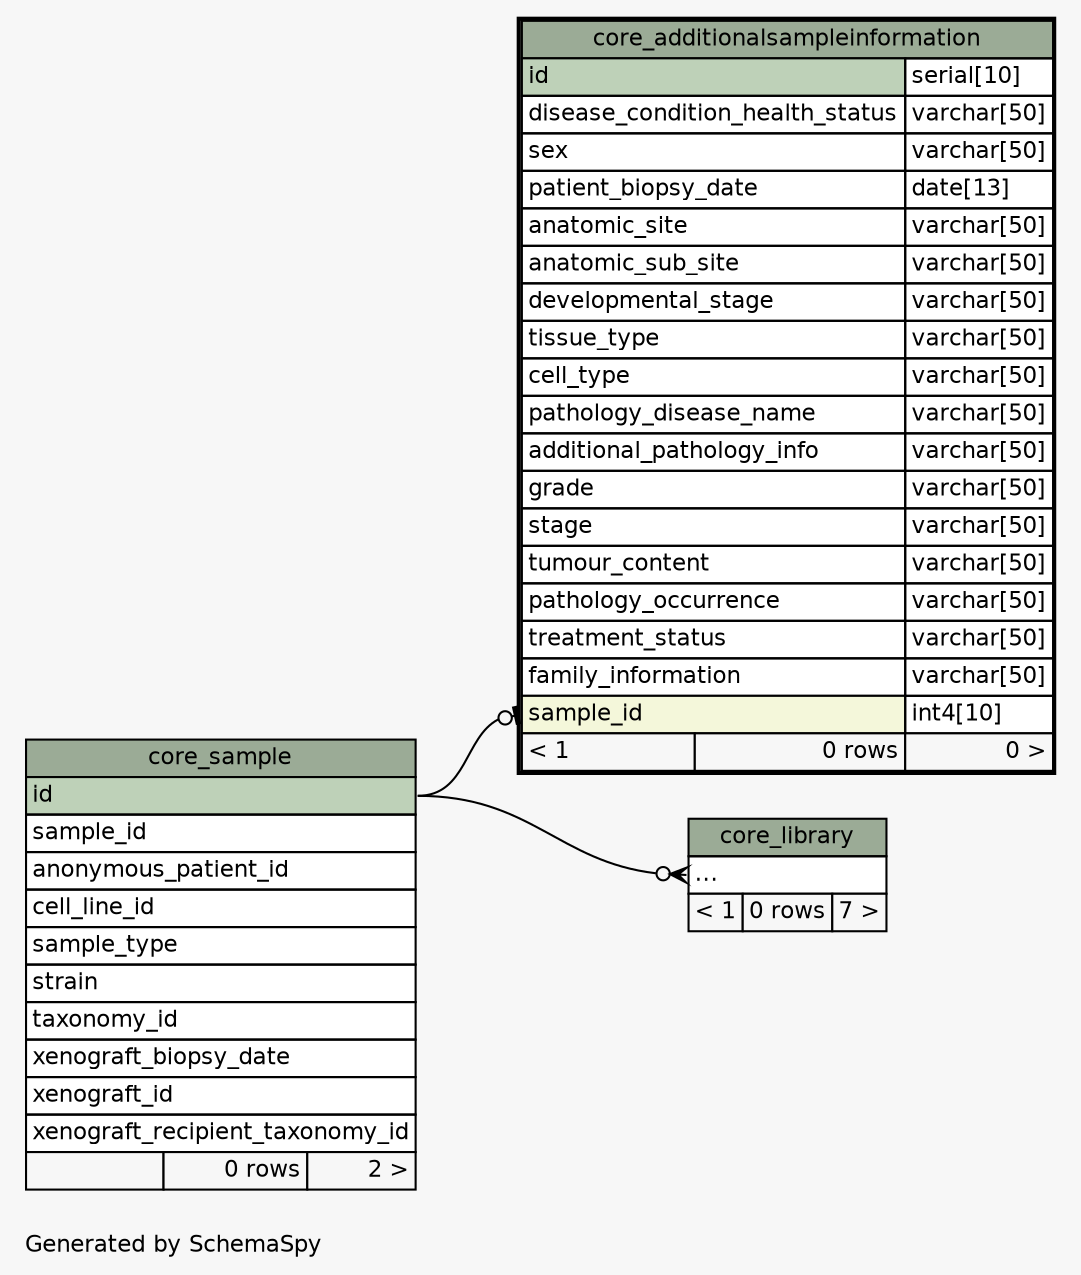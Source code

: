 // dot 2.36.0 on Mac OS X 10.9.5
// SchemaSpy rev 590
digraph "twoDegreesRelationshipsDiagram" {
  graph [
    rankdir="RL"
    bgcolor="#f7f7f7"
    label="\nGenerated by SchemaSpy"
    labeljust="l"
    nodesep="0.18"
    ranksep="0.46"
    fontname="Helvetica"
    fontsize="11"
  ];
  node [
    fontname="Helvetica"
    fontsize="11"
    shape="plaintext"
  ];
  edge [
    arrowsize="0.8"
  ];
  "core_additionalsampleinformation":"sample_id":w -> "core_sample":"id":e [arrowhead=none dir=back arrowtail=teeodot];
  "core_library":"elipses":w -> "core_sample":"id":e [arrowhead=none dir=back arrowtail=crowodot];
  "core_additionalsampleinformation" [
    label=<
    <TABLE BORDER="2" CELLBORDER="1" CELLSPACING="0" BGCOLOR="#ffffff">
      <TR><TD COLSPAN="3" BGCOLOR="#9bab96" ALIGN="CENTER">core_additionalsampleinformation</TD></TR>
      <TR><TD PORT="id" COLSPAN="2" BGCOLOR="#bed1b8" ALIGN="LEFT">id</TD><TD PORT="id.type" ALIGN="LEFT">serial[10]</TD></TR>
      <TR><TD PORT="disease_condition_health_status" COLSPAN="2" ALIGN="LEFT">disease_condition_health_status</TD><TD PORT="disease_condition_health_status.type" ALIGN="LEFT">varchar[50]</TD></TR>
      <TR><TD PORT="sex" COLSPAN="2" ALIGN="LEFT">sex</TD><TD PORT="sex.type" ALIGN="LEFT">varchar[50]</TD></TR>
      <TR><TD PORT="patient_biopsy_date" COLSPAN="2" ALIGN="LEFT">patient_biopsy_date</TD><TD PORT="patient_biopsy_date.type" ALIGN="LEFT">date[13]</TD></TR>
      <TR><TD PORT="anatomic_site" COLSPAN="2" ALIGN="LEFT">anatomic_site</TD><TD PORT="anatomic_site.type" ALIGN="LEFT">varchar[50]</TD></TR>
      <TR><TD PORT="anatomic_sub_site" COLSPAN="2" ALIGN="LEFT">anatomic_sub_site</TD><TD PORT="anatomic_sub_site.type" ALIGN="LEFT">varchar[50]</TD></TR>
      <TR><TD PORT="developmental_stage" COLSPAN="2" ALIGN="LEFT">developmental_stage</TD><TD PORT="developmental_stage.type" ALIGN="LEFT">varchar[50]</TD></TR>
      <TR><TD PORT="tissue_type" COLSPAN="2" ALIGN="LEFT">tissue_type</TD><TD PORT="tissue_type.type" ALIGN="LEFT">varchar[50]</TD></TR>
      <TR><TD PORT="cell_type" COLSPAN="2" ALIGN="LEFT">cell_type</TD><TD PORT="cell_type.type" ALIGN="LEFT">varchar[50]</TD></TR>
      <TR><TD PORT="pathology_disease_name" COLSPAN="2" ALIGN="LEFT">pathology_disease_name</TD><TD PORT="pathology_disease_name.type" ALIGN="LEFT">varchar[50]</TD></TR>
      <TR><TD PORT="additional_pathology_info" COLSPAN="2" ALIGN="LEFT">additional_pathology_info</TD><TD PORT="additional_pathology_info.type" ALIGN="LEFT">varchar[50]</TD></TR>
      <TR><TD PORT="grade" COLSPAN="2" ALIGN="LEFT">grade</TD><TD PORT="grade.type" ALIGN="LEFT">varchar[50]</TD></TR>
      <TR><TD PORT="stage" COLSPAN="2" ALIGN="LEFT">stage</TD><TD PORT="stage.type" ALIGN="LEFT">varchar[50]</TD></TR>
      <TR><TD PORT="tumour_content" COLSPAN="2" ALIGN="LEFT">tumour_content</TD><TD PORT="tumour_content.type" ALIGN="LEFT">varchar[50]</TD></TR>
      <TR><TD PORT="pathology_occurrence" COLSPAN="2" ALIGN="LEFT">pathology_occurrence</TD><TD PORT="pathology_occurrence.type" ALIGN="LEFT">varchar[50]</TD></TR>
      <TR><TD PORT="treatment_status" COLSPAN="2" ALIGN="LEFT">treatment_status</TD><TD PORT="treatment_status.type" ALIGN="LEFT">varchar[50]</TD></TR>
      <TR><TD PORT="family_information" COLSPAN="2" ALIGN="LEFT">family_information</TD><TD PORT="family_information.type" ALIGN="LEFT">varchar[50]</TD></TR>
      <TR><TD PORT="sample_id" COLSPAN="2" BGCOLOR="#f4f7da" ALIGN="LEFT">sample_id</TD><TD PORT="sample_id.type" ALIGN="LEFT">int4[10]</TD></TR>
      <TR><TD ALIGN="LEFT" BGCOLOR="#f7f7f7">&lt; 1</TD><TD ALIGN="RIGHT" BGCOLOR="#f7f7f7">0 rows</TD><TD ALIGN="RIGHT" BGCOLOR="#f7f7f7">0 &gt;</TD></TR>
    </TABLE>>
    URL="core_additionalsampleinformation.html"
    tooltip="core_additionalsampleinformation"
  ];
  "core_library" [
    label=<
    <TABLE BORDER="0" CELLBORDER="1" CELLSPACING="0" BGCOLOR="#ffffff">
      <TR><TD COLSPAN="3" BGCOLOR="#9bab96" ALIGN="CENTER">core_library</TD></TR>
      <TR><TD PORT="elipses" COLSPAN="3" ALIGN="LEFT">...</TD></TR>
      <TR><TD ALIGN="LEFT" BGCOLOR="#f7f7f7">&lt; 1</TD><TD ALIGN="RIGHT" BGCOLOR="#f7f7f7">0 rows</TD><TD ALIGN="RIGHT" BGCOLOR="#f7f7f7">7 &gt;</TD></TR>
    </TABLE>>
    URL="core_library.html"
    tooltip="core_library"
  ];
  "core_sample" [
    label=<
    <TABLE BORDER="0" CELLBORDER="1" CELLSPACING="0" BGCOLOR="#ffffff">
      <TR><TD COLSPAN="3" BGCOLOR="#9bab96" ALIGN="CENTER">core_sample</TD></TR>
      <TR><TD PORT="id" COLSPAN="3" BGCOLOR="#bed1b8" ALIGN="LEFT">id</TD></TR>
      <TR><TD PORT="sample_id" COLSPAN="3" ALIGN="LEFT">sample_id</TD></TR>
      <TR><TD PORT="anonymous_patient_id" COLSPAN="3" ALIGN="LEFT">anonymous_patient_id</TD></TR>
      <TR><TD PORT="cell_line_id" COLSPAN="3" ALIGN="LEFT">cell_line_id</TD></TR>
      <TR><TD PORT="sample_type" COLSPAN="3" ALIGN="LEFT">sample_type</TD></TR>
      <TR><TD PORT="strain" COLSPAN="3" ALIGN="LEFT">strain</TD></TR>
      <TR><TD PORT="taxonomy_id" COLSPAN="3" ALIGN="LEFT">taxonomy_id</TD></TR>
      <TR><TD PORT="xenograft_biopsy_date" COLSPAN="3" ALIGN="LEFT">xenograft_biopsy_date</TD></TR>
      <TR><TD PORT="xenograft_id" COLSPAN="3" ALIGN="LEFT">xenograft_id</TD></TR>
      <TR><TD PORT="xenograft_recipient_taxonomy_id" COLSPAN="3" ALIGN="LEFT">xenograft_recipient_taxonomy_id</TD></TR>
      <TR><TD ALIGN="LEFT" BGCOLOR="#f7f7f7">  </TD><TD ALIGN="RIGHT" BGCOLOR="#f7f7f7">0 rows</TD><TD ALIGN="RIGHT" BGCOLOR="#f7f7f7">2 &gt;</TD></TR>
    </TABLE>>
    URL="core_sample.html"
    tooltip="core_sample"
  ];
}

